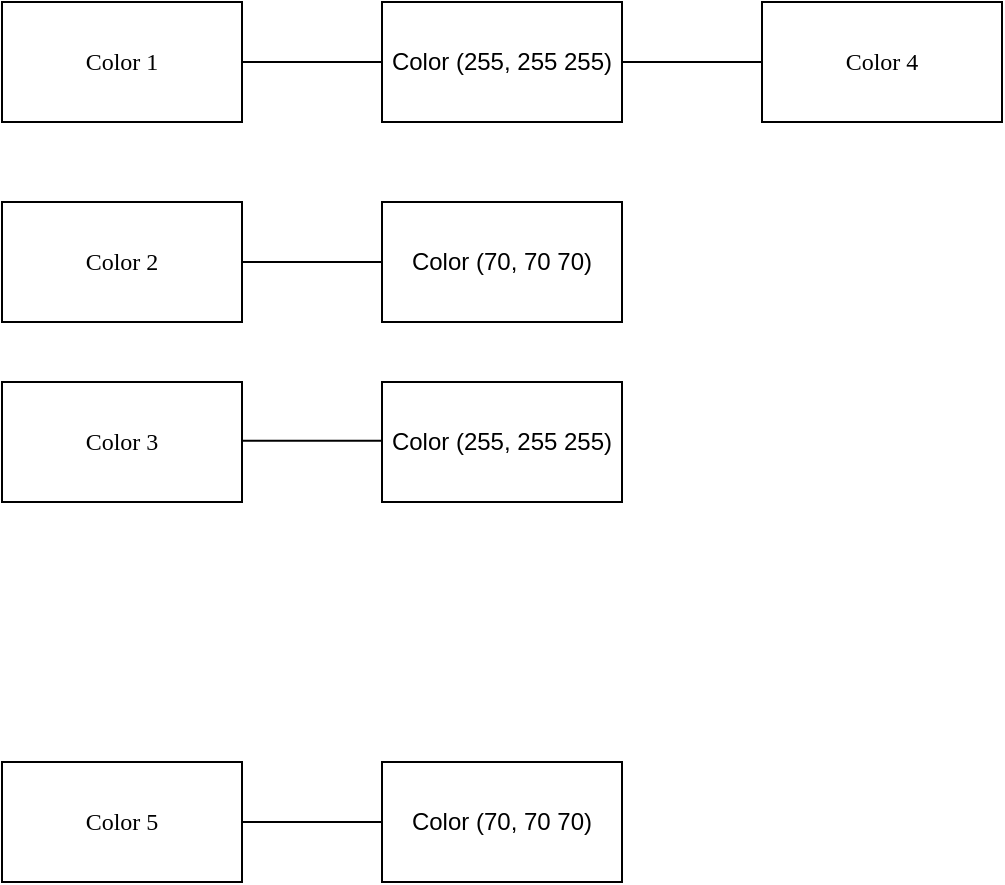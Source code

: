 <mxfile version="24.7.16">
  <diagram name="Página-1" id="tMsEpDrbUFZOhcI_n5nK">
    <mxGraphModel dx="576" dy="612" grid="1" gridSize="10" guides="1" tooltips="1" connect="1" arrows="1" fold="1" page="1" pageScale="1" pageWidth="827" pageHeight="1169" math="0" shadow="0">
      <root>
        <mxCell id="0" />
        <mxCell id="1" parent="0" />
        <mxCell id="-ohR1QH2v-c4Z7QmrF73-1" value="Color 1" style="rounded=0;whiteSpace=wrap;html=1;fontFamily=Georgia;" vertex="1" parent="1">
          <mxGeometry x="20" y="30" width="120" height="60" as="geometry" />
        </mxCell>
        <mxCell id="-ohR1QH2v-c4Z7QmrF73-2" value="Color 2" style="rounded=0;whiteSpace=wrap;html=1;fontFamily=Georgia;" vertex="1" parent="1">
          <mxGeometry x="20" y="130" width="120" height="60" as="geometry" />
        </mxCell>
        <mxCell id="-ohR1QH2v-c4Z7QmrF73-3" value="Color 3" style="rounded=0;whiteSpace=wrap;html=1;fontFamily=Georgia;" vertex="1" parent="1">
          <mxGeometry x="20" y="220" width="120" height="60" as="geometry" />
        </mxCell>
        <mxCell id="-ohR1QH2v-c4Z7QmrF73-4" value="Color 4" style="rounded=0;whiteSpace=wrap;html=1;fontFamily=Georgia;" vertex="1" parent="1">
          <mxGeometry x="400" y="30" width="120" height="60" as="geometry" />
        </mxCell>
        <mxCell id="-ohR1QH2v-c4Z7QmrF73-5" value="Color 5" style="rounded=0;whiteSpace=wrap;html=1;fontFamily=Georgia;" vertex="1" parent="1">
          <mxGeometry x="20" y="410" width="120" height="60" as="geometry" />
        </mxCell>
        <mxCell id="-ohR1QH2v-c4Z7QmrF73-6" value="" style="endArrow=none;html=1;rounded=0;exitX=1;exitY=0.5;exitDx=0;exitDy=0;" edge="1" parent="1" source="-ohR1QH2v-c4Z7QmrF73-1">
          <mxGeometry width="50" height="50" relative="1" as="geometry">
            <mxPoint x="200" y="310" as="sourcePoint" />
            <mxPoint x="240" y="60" as="targetPoint" />
            <Array as="points">
              <mxPoint x="190" y="60" />
            </Array>
          </mxGeometry>
        </mxCell>
        <mxCell id="-ohR1QH2v-c4Z7QmrF73-7" value="Color (255, 255 255)" style="rounded=0;whiteSpace=wrap;html=1;" vertex="1" parent="1">
          <mxGeometry x="210" y="30" width="120" height="60" as="geometry" />
        </mxCell>
        <mxCell id="-ohR1QH2v-c4Z7QmrF73-8" value="Color (70, 70 70)" style="rounded=0;whiteSpace=wrap;html=1;" vertex="1" parent="1">
          <mxGeometry x="210" y="130" width="120" height="60" as="geometry" />
        </mxCell>
        <mxCell id="-ohR1QH2v-c4Z7QmrF73-9" value="" style="endArrow=none;html=1;rounded=0;exitX=1;exitY=0.5;exitDx=0;exitDy=0;entryX=0;entryY=0.5;entryDx=0;entryDy=0;" edge="1" parent="1" source="-ohR1QH2v-c4Z7QmrF73-2" target="-ohR1QH2v-c4Z7QmrF73-8">
          <mxGeometry width="50" height="50" relative="1" as="geometry">
            <mxPoint x="150" y="70" as="sourcePoint" />
            <mxPoint x="250" y="70" as="targetPoint" />
            <Array as="points">
              <mxPoint x="200" y="160" />
            </Array>
          </mxGeometry>
        </mxCell>
        <mxCell id="-ohR1QH2v-c4Z7QmrF73-11" value="" style="endArrow=none;html=1;rounded=0;exitX=1;exitY=0.5;exitDx=0;exitDy=0;entryX=0;entryY=0.5;entryDx=0;entryDy=0;" edge="1" parent="1">
          <mxGeometry width="50" height="50" relative="1" as="geometry">
            <mxPoint x="140" y="249.33" as="sourcePoint" />
            <mxPoint x="240" y="249.33" as="targetPoint" />
            <Array as="points">
              <mxPoint x="200" y="249.33" />
            </Array>
          </mxGeometry>
        </mxCell>
        <mxCell id="-ohR1QH2v-c4Z7QmrF73-12" value="Color (255, 255 255)" style="rounded=0;whiteSpace=wrap;html=1;" vertex="1" parent="1">
          <mxGeometry x="210" y="220" width="120" height="60" as="geometry" />
        </mxCell>
        <mxCell id="-ohR1QH2v-c4Z7QmrF73-14" value="" style="endArrow=none;html=1;rounded=0;entryX=0;entryY=0.5;entryDx=0;entryDy=0;exitX=1;exitY=0.5;exitDx=0;exitDy=0;" edge="1" parent="1" source="-ohR1QH2v-c4Z7QmrF73-7" target="-ohR1QH2v-c4Z7QmrF73-4">
          <mxGeometry width="50" height="50" relative="1" as="geometry">
            <mxPoint x="200" y="280" as="sourcePoint" />
            <mxPoint x="250" y="230" as="targetPoint" />
            <Array as="points">
              <mxPoint x="360" y="60" />
            </Array>
          </mxGeometry>
        </mxCell>
        <mxCell id="-ohR1QH2v-c4Z7QmrF73-15" value="Color (70, 70 70)" style="rounded=0;whiteSpace=wrap;html=1;" vertex="1" parent="1">
          <mxGeometry x="210" y="410" width="120" height="60" as="geometry" />
        </mxCell>
        <mxCell id="-ohR1QH2v-c4Z7QmrF73-16" value="" style="endArrow=none;html=1;rounded=0;exitX=1;exitY=0.5;exitDx=0;exitDy=0;entryX=0;entryY=0.5;entryDx=0;entryDy=0;" edge="1" parent="1" source="-ohR1QH2v-c4Z7QmrF73-5" target="-ohR1QH2v-c4Z7QmrF73-15">
          <mxGeometry width="50" height="50" relative="1" as="geometry">
            <mxPoint x="200" y="280" as="sourcePoint" />
            <mxPoint x="250" y="230" as="targetPoint" />
            <Array as="points">
              <mxPoint x="180" y="440" />
            </Array>
          </mxGeometry>
        </mxCell>
      </root>
    </mxGraphModel>
  </diagram>
</mxfile>
